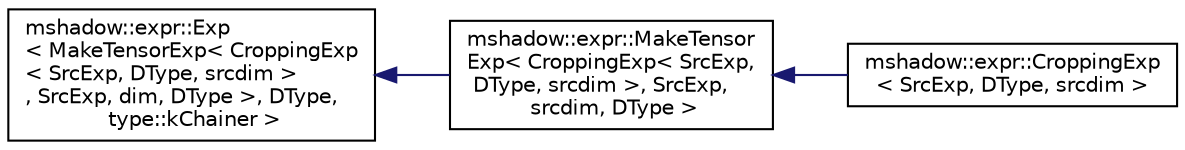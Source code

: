 digraph "Graphical Class Hierarchy"
{
 // LATEX_PDF_SIZE
  edge [fontname="Helvetica",fontsize="10",labelfontname="Helvetica",labelfontsize="10"];
  node [fontname="Helvetica",fontsize="10",shape=record];
  rankdir="LR";
  Node0 [label="mshadow::expr::Exp\l\< MakeTensorExp\< CroppingExp\l\< SrcExp, DType, srcdim \>\l, SrcExp, dim, DType \>, DType,\l type::kChainer \>",height=0.2,width=0.4,color="black", fillcolor="white", style="filled",URL="$structmshadow_1_1expr_1_1Exp.html",tooltip=" "];
  Node0 -> Node1 [dir="back",color="midnightblue",fontsize="10",style="solid",fontname="Helvetica"];
  Node1 [label="mshadow::expr::MakeTensor\lExp\< CroppingExp\< SrcExp,\l DType, srcdim \>, SrcExp,\l srcdim, DType \>",height=0.2,width=0.4,color="black", fillcolor="white", style="filled",URL="$structmshadow_1_1expr_1_1MakeTensorExp.html",tooltip=" "];
  Node1 -> Node2 [dir="back",color="midnightblue",fontsize="10",style="solid",fontname="Helvetica"];
  Node2 [label="mshadow::expr::CroppingExp\l\< SrcExp, DType, srcdim \>",height=0.2,width=0.4,color="black", fillcolor="white", style="filled",URL="$structmshadow_1_1expr_1_1CroppingExp.html",tooltip="crop expression, cut off the boundary region, reverse operation of padding"];
}
